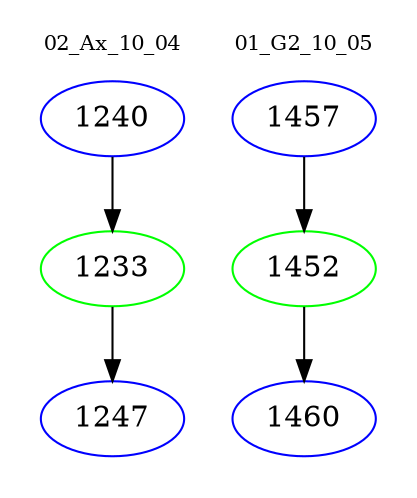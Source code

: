digraph{
subgraph cluster_0 {
color = white
label = "02_Ax_10_04";
fontsize=10;
T0_1240 [label="1240", color="blue"]
T0_1240 -> T0_1233 [color="black"]
T0_1233 [label="1233", color="green"]
T0_1233 -> T0_1247 [color="black"]
T0_1247 [label="1247", color="blue"]
}
subgraph cluster_1 {
color = white
label = "01_G2_10_05";
fontsize=10;
T1_1457 [label="1457", color="blue"]
T1_1457 -> T1_1452 [color="black"]
T1_1452 [label="1452", color="green"]
T1_1452 -> T1_1460 [color="black"]
T1_1460 [label="1460", color="blue"]
}
}
